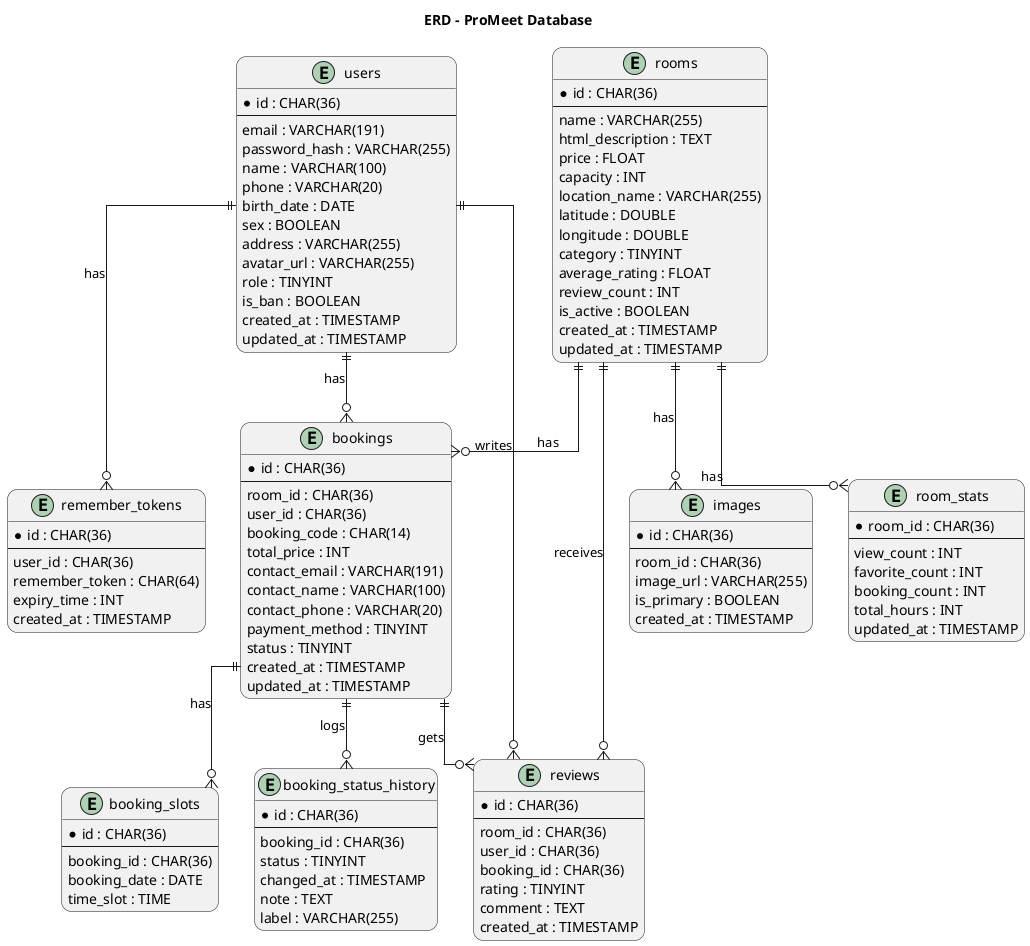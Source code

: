 
@startuml
' Title
title ERD - ProMeet Database

skinparam roundcorner 20
skinparam linetype ortho
skinparam HorizontalAlignment Left

entity users {
  * id : CHAR(36)
  --
  email : VARCHAR(191)
  password_hash : VARCHAR(255)
  name : VARCHAR(100)
  phone : VARCHAR(20)
  birth_date : DATE
  sex : BOOLEAN
  address : VARCHAR(255)
  avatar_url : VARCHAR(255)
  role : TINYINT
  is_ban : BOOLEAN
  created_at : TIMESTAMP
  updated_at : TIMESTAMP
}

entity rooms {
  * id : CHAR(36)
  --
  name : VARCHAR(255)
  html_description : TEXT
  price : FLOAT
  capacity : INT
  location_name : VARCHAR(255)
  latitude : DOUBLE
  longitude : DOUBLE
  category : TINYINT
  average_rating : FLOAT
  review_count : INT
  is_active : BOOLEAN
  created_at : TIMESTAMP
  updated_at : TIMESTAMP
}

entity bookings {
  * id : CHAR(36)
  --
  room_id : CHAR(36)
  user_id : CHAR(36)
  booking_code : CHAR(14)
  total_price : INT
  contact_email : VARCHAR(191)
  contact_name : VARCHAR(100)
  contact_phone : VARCHAR(20)
  payment_method : TINYINT
  status : TINYINT
  created_at : TIMESTAMP
  updated_at : TIMESTAMP
}

entity booking_slots {
  * id : CHAR(36)
  --
  booking_id : CHAR(36)
  booking_date : DATE
  time_slot : TIME
}

entity booking_status_history {
  * id : CHAR(36)
  --
  booking_id : CHAR(36)
  status : TINYINT
  changed_at : TIMESTAMP
  note : TEXT
  label : VARCHAR(255)
}

entity reviews {
  * id : CHAR(36)
  --
  room_id : CHAR(36)
  user_id : CHAR(36)
  booking_id : CHAR(36)
  rating : TINYINT
  comment : TEXT
  created_at : TIMESTAMP
}

entity images {
  * id : CHAR(36)
  --
  room_id : CHAR(36)
  image_url : VARCHAR(255)
  is_primary : BOOLEAN
  created_at : TIMESTAMP
}

entity remember_tokens {
  * id : CHAR(36)
  --
  user_id : CHAR(36)
  remember_token : CHAR(64)
  expiry_time : INT
  created_at : TIMESTAMP
}

entity room_stats {
  * room_id : CHAR(36)
  --
  view_count : INT
  favorite_count : INT
  booking_count : INT
  total_hours : INT
  updated_at : TIMESTAMP
}

' Relationships
users ||--o{ bookings : has
users ||--o{ reviews : writes
users ||--o{ remember_tokens : has

rooms ||--o{ bookings : has
rooms ||--o{ reviews : receives
rooms ||--o{ images : has
rooms ||--o{ room_stats : has

bookings ||--o{ booking_slots : has
bookings ||--o{ booking_status_history : logs
bookings ||--o{ reviews : gets

@enduml
